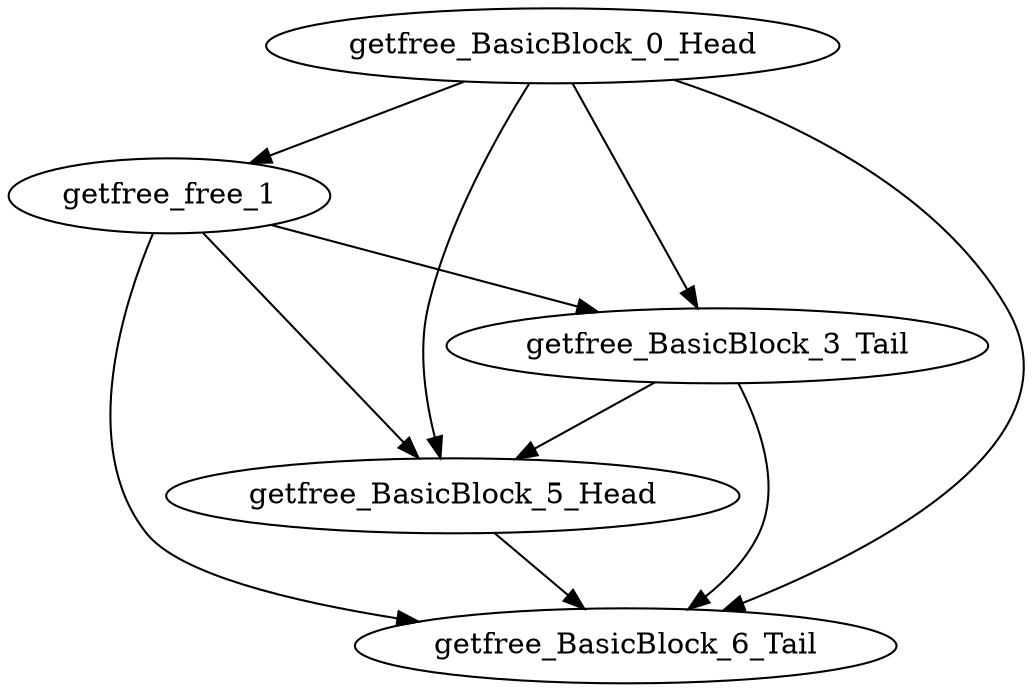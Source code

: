 digraph G {
    "getfree_BasicBlock_5_Head" -> "getfree_BasicBlock_6_Tail"
    "getfree_BasicBlock_0_Head" -> "getfree_BasicBlock_6_Tail"
    "getfree_BasicBlock_0_Head" -> "getfree_BasicBlock_5_Head"
    "getfree_BasicBlock_0_Head" -> "getfree_BasicBlock_3_Tail"
    "getfree_BasicBlock_0_Head" -> "getfree_free_1"
    "getfree_BasicBlock_3_Tail" -> "getfree_BasicBlock_6_Tail"
    "getfree_BasicBlock_3_Tail" -> "getfree_BasicBlock_5_Head"
    "getfree_free_1" -> "getfree_BasicBlock_6_Tail"
    "getfree_free_1" -> "getfree_BasicBlock_5_Head"
    "getfree_free_1" -> "getfree_BasicBlock_3_Tail"
}
